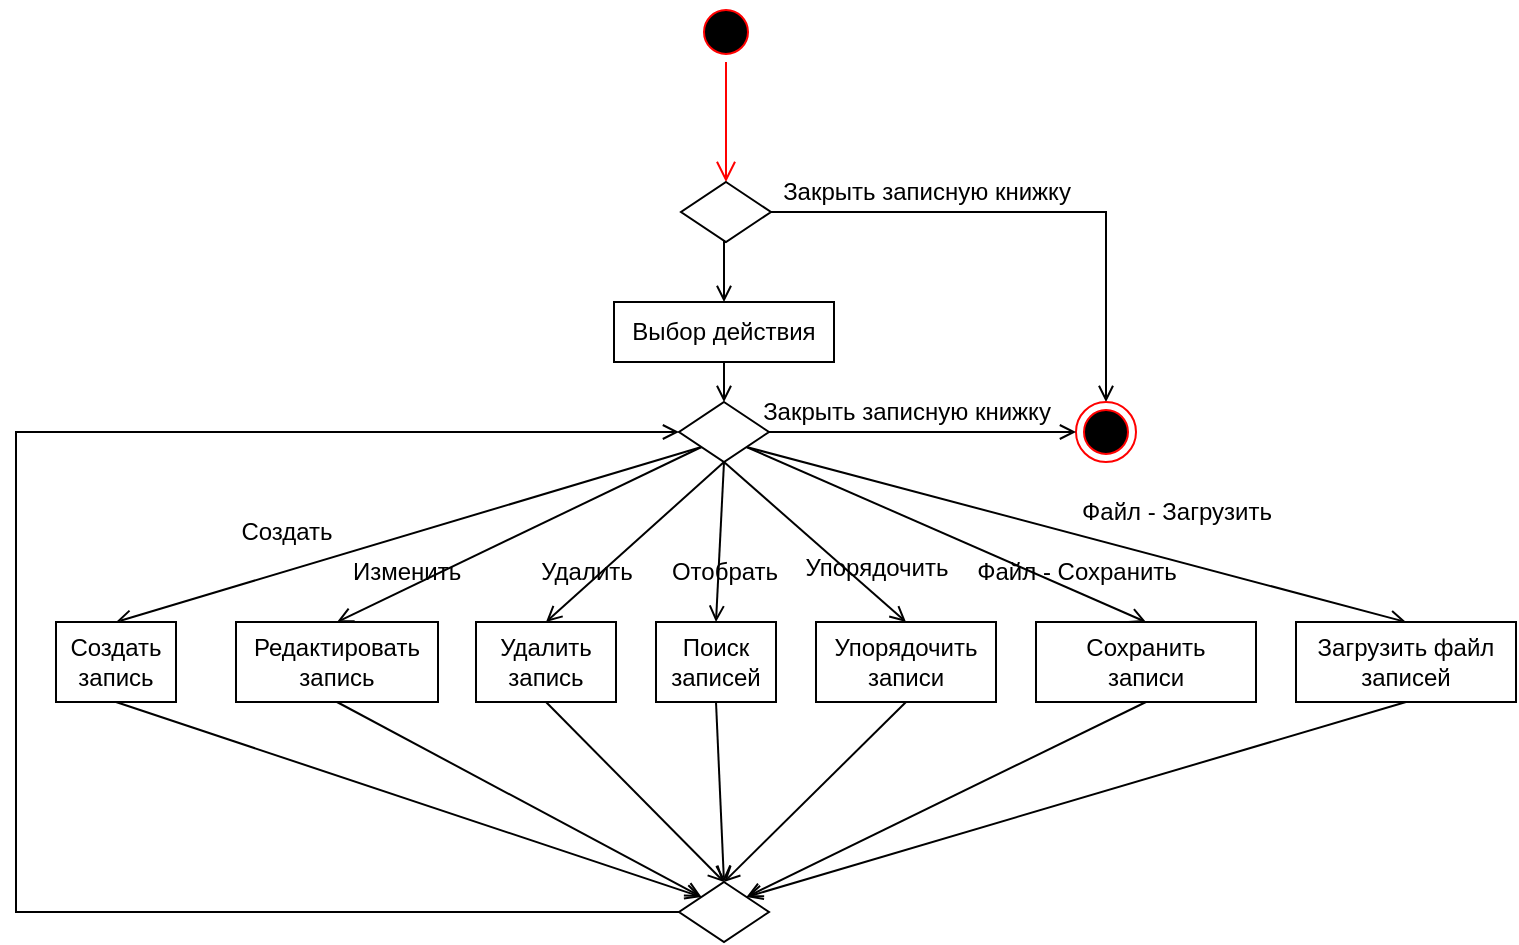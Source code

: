 <mxfile version="24.5.5" type="device">
  <diagram name="Страница — 1" id="R9V8dsPeqVM1okqB5-5_">
    <mxGraphModel dx="880" dy="434" grid="1" gridSize="10" guides="1" tooltips="1" connect="1" arrows="1" fold="1" page="1" pageScale="1" pageWidth="827" pageHeight="1169" math="0" shadow="0">
      <root>
        <mxCell id="0" />
        <mxCell id="1" parent="0" />
        <mxCell id="Bw6eXNRRDr9AI6nDFW1N-1" value="" style="ellipse;html=1;shape=startState;fillColor=#000000;strokeColor=#ff0000;" vertex="1" parent="1">
          <mxGeometry x="400" y="180" width="30" height="30" as="geometry" />
        </mxCell>
        <mxCell id="Bw6eXNRRDr9AI6nDFW1N-2" value="" style="edgeStyle=orthogonalEdgeStyle;html=1;verticalAlign=bottom;endArrow=open;endSize=8;strokeColor=#ff0000;rounded=0;" edge="1" source="Bw6eXNRRDr9AI6nDFW1N-1" parent="1">
          <mxGeometry relative="1" as="geometry">
            <mxPoint x="415" y="270" as="targetPoint" />
          </mxGeometry>
        </mxCell>
        <mxCell id="Bw6eXNRRDr9AI6nDFW1N-5" style="edgeStyle=orthogonalEdgeStyle;rounded=0;orthogonalLoop=1;jettySize=auto;html=1;exitX=1;exitY=0.5;exitDx=0;exitDy=0;entryX=0.5;entryY=0;entryDx=0;entryDy=0;endArrow=open;endFill=0;" edge="1" parent="1" source="Bw6eXNRRDr9AI6nDFW1N-3" target="Bw6eXNRRDr9AI6nDFW1N-4">
          <mxGeometry relative="1" as="geometry" />
        </mxCell>
        <mxCell id="Bw6eXNRRDr9AI6nDFW1N-8" style="edgeStyle=orthogonalEdgeStyle;rounded=0;orthogonalLoop=1;jettySize=auto;html=1;exitX=0.5;exitY=1;exitDx=0;exitDy=0;entryX=0.5;entryY=0;entryDx=0;entryDy=0;endArrow=open;endFill=0;" edge="1" parent="1" source="Bw6eXNRRDr9AI6nDFW1N-3" target="Bw6eXNRRDr9AI6nDFW1N-7">
          <mxGeometry relative="1" as="geometry" />
        </mxCell>
        <mxCell id="Bw6eXNRRDr9AI6nDFW1N-3" value="" style="rhombus;whiteSpace=wrap;html=1;" vertex="1" parent="1">
          <mxGeometry x="392.5" y="270" width="45" height="30" as="geometry" />
        </mxCell>
        <mxCell id="Bw6eXNRRDr9AI6nDFW1N-4" value="" style="ellipse;html=1;shape=endState;fillColor=#000000;strokeColor=#ff0000;" vertex="1" parent="1">
          <mxGeometry x="590" y="380" width="30" height="30" as="geometry" />
        </mxCell>
        <mxCell id="Bw6eXNRRDr9AI6nDFW1N-6" value="Закрыть записную книжку" style="text;html=1;align=center;verticalAlign=middle;resizable=0;points=[];autosize=1;strokeColor=none;fillColor=none;" vertex="1" parent="1">
          <mxGeometry x="430" y="260" width="170" height="30" as="geometry" />
        </mxCell>
        <mxCell id="Bw6eXNRRDr9AI6nDFW1N-10" style="edgeStyle=orthogonalEdgeStyle;rounded=0;orthogonalLoop=1;jettySize=auto;html=1;exitX=0.5;exitY=1;exitDx=0;exitDy=0;entryX=0.5;entryY=0;entryDx=0;entryDy=0;endArrow=open;endFill=0;" edge="1" parent="1" source="Bw6eXNRRDr9AI6nDFW1N-7" target="Bw6eXNRRDr9AI6nDFW1N-9">
          <mxGeometry relative="1" as="geometry" />
        </mxCell>
        <mxCell id="Bw6eXNRRDr9AI6nDFW1N-7" value="Выбор действия" style="html=1;whiteSpace=wrap;" vertex="1" parent="1">
          <mxGeometry x="359" y="330" width="110" height="30" as="geometry" />
        </mxCell>
        <mxCell id="Bw6eXNRRDr9AI6nDFW1N-11" style="edgeStyle=orthogonalEdgeStyle;rounded=0;orthogonalLoop=1;jettySize=auto;html=1;exitX=1;exitY=0.5;exitDx=0;exitDy=0;entryX=0;entryY=0.5;entryDx=0;entryDy=0;endArrow=open;endFill=0;" edge="1" parent="1" source="Bw6eXNRRDr9AI6nDFW1N-9" target="Bw6eXNRRDr9AI6nDFW1N-4">
          <mxGeometry relative="1" as="geometry" />
        </mxCell>
        <mxCell id="Bw6eXNRRDr9AI6nDFW1N-20" style="rounded=0;orthogonalLoop=1;jettySize=auto;html=1;exitX=0;exitY=1;exitDx=0;exitDy=0;entryX=0.5;entryY=0;entryDx=0;entryDy=0;endArrow=open;endFill=0;" edge="1" parent="1" source="Bw6eXNRRDr9AI6nDFW1N-9" target="Bw6eXNRRDr9AI6nDFW1N-13">
          <mxGeometry relative="1" as="geometry" />
        </mxCell>
        <mxCell id="Bw6eXNRRDr9AI6nDFW1N-21" style="rounded=0;orthogonalLoop=1;jettySize=auto;html=1;exitX=0;exitY=1;exitDx=0;exitDy=0;entryX=0.5;entryY=0;entryDx=0;entryDy=0;endArrow=open;endFill=0;" edge="1" parent="1" source="Bw6eXNRRDr9AI6nDFW1N-9" target="Bw6eXNRRDr9AI6nDFW1N-14">
          <mxGeometry relative="1" as="geometry" />
        </mxCell>
        <mxCell id="Bw6eXNRRDr9AI6nDFW1N-22" style="rounded=0;orthogonalLoop=1;jettySize=auto;html=1;exitX=0.5;exitY=1;exitDx=0;exitDy=0;entryX=0.5;entryY=0;entryDx=0;entryDy=0;endArrow=open;endFill=0;" edge="1" parent="1" source="Bw6eXNRRDr9AI6nDFW1N-9" target="Bw6eXNRRDr9AI6nDFW1N-15">
          <mxGeometry relative="1" as="geometry" />
        </mxCell>
        <mxCell id="Bw6eXNRRDr9AI6nDFW1N-23" style="rounded=0;orthogonalLoop=1;jettySize=auto;html=1;exitX=0.5;exitY=1;exitDx=0;exitDy=0;entryX=0.5;entryY=0;entryDx=0;entryDy=0;endArrow=open;endFill=0;" edge="1" parent="1" source="Bw6eXNRRDr9AI6nDFW1N-9" target="Bw6eXNRRDr9AI6nDFW1N-16">
          <mxGeometry relative="1" as="geometry" />
        </mxCell>
        <mxCell id="Bw6eXNRRDr9AI6nDFW1N-25" style="rounded=0;orthogonalLoop=1;jettySize=auto;html=1;exitX=0.5;exitY=1;exitDx=0;exitDy=0;entryX=0.5;entryY=0;entryDx=0;entryDy=0;endArrow=open;endFill=0;" edge="1" parent="1" source="Bw6eXNRRDr9AI6nDFW1N-9" target="Bw6eXNRRDr9AI6nDFW1N-17">
          <mxGeometry relative="1" as="geometry" />
        </mxCell>
        <mxCell id="Bw6eXNRRDr9AI6nDFW1N-26" style="rounded=0;orthogonalLoop=1;jettySize=auto;html=1;exitX=1;exitY=1;exitDx=0;exitDy=0;entryX=0.5;entryY=0;entryDx=0;entryDy=0;endArrow=open;endFill=0;" edge="1" parent="1" source="Bw6eXNRRDr9AI6nDFW1N-9" target="Bw6eXNRRDr9AI6nDFW1N-18">
          <mxGeometry relative="1" as="geometry" />
        </mxCell>
        <mxCell id="Bw6eXNRRDr9AI6nDFW1N-27" style="rounded=0;orthogonalLoop=1;jettySize=auto;html=1;exitX=1;exitY=1;exitDx=0;exitDy=0;entryX=0.5;entryY=0;entryDx=0;entryDy=0;endArrow=open;endFill=0;" edge="1" parent="1" source="Bw6eXNRRDr9AI6nDFW1N-9" target="Bw6eXNRRDr9AI6nDFW1N-19">
          <mxGeometry relative="1" as="geometry" />
        </mxCell>
        <mxCell id="Bw6eXNRRDr9AI6nDFW1N-9" value="" style="rhombus;whiteSpace=wrap;html=1;" vertex="1" parent="1">
          <mxGeometry x="391.5" y="380" width="45" height="30" as="geometry" />
        </mxCell>
        <mxCell id="Bw6eXNRRDr9AI6nDFW1N-12" value="Закрыть записную книжку" style="text;html=1;align=center;verticalAlign=middle;resizable=0;points=[];autosize=1;strokeColor=none;fillColor=none;" vertex="1" parent="1">
          <mxGeometry x="420" y="370" width="170" height="30" as="geometry" />
        </mxCell>
        <mxCell id="Bw6eXNRRDr9AI6nDFW1N-35" style="rounded=0;orthogonalLoop=1;jettySize=auto;html=1;exitX=0.5;exitY=1;exitDx=0;exitDy=0;entryX=0;entryY=0;entryDx=0;entryDy=0;endArrow=open;endFill=0;" edge="1" parent="1" source="Bw6eXNRRDr9AI6nDFW1N-13" target="Bw6eXNRRDr9AI6nDFW1N-28">
          <mxGeometry relative="1" as="geometry" />
        </mxCell>
        <mxCell id="Bw6eXNRRDr9AI6nDFW1N-13" value="Создать запись" style="html=1;whiteSpace=wrap;" vertex="1" parent="1">
          <mxGeometry x="80" y="490" width="60" height="40" as="geometry" />
        </mxCell>
        <mxCell id="Bw6eXNRRDr9AI6nDFW1N-34" style="rounded=0;orthogonalLoop=1;jettySize=auto;html=1;exitX=0.5;exitY=1;exitDx=0;exitDy=0;entryX=0;entryY=0;entryDx=0;entryDy=0;endArrow=open;endFill=0;" edge="1" parent="1" source="Bw6eXNRRDr9AI6nDFW1N-14" target="Bw6eXNRRDr9AI6nDFW1N-28">
          <mxGeometry relative="1" as="geometry" />
        </mxCell>
        <mxCell id="Bw6eXNRRDr9AI6nDFW1N-14" value="Редактировать запись" style="html=1;whiteSpace=wrap;" vertex="1" parent="1">
          <mxGeometry x="170" y="490" width="101" height="40" as="geometry" />
        </mxCell>
        <mxCell id="Bw6eXNRRDr9AI6nDFW1N-29" style="rounded=0;orthogonalLoop=1;jettySize=auto;html=1;exitX=0.5;exitY=1;exitDx=0;exitDy=0;entryX=0.5;entryY=0;entryDx=0;entryDy=0;endArrow=open;endFill=0;" edge="1" parent="1" source="Bw6eXNRRDr9AI6nDFW1N-15" target="Bw6eXNRRDr9AI6nDFW1N-28">
          <mxGeometry relative="1" as="geometry" />
        </mxCell>
        <mxCell id="Bw6eXNRRDr9AI6nDFW1N-15" value="Удалить запись" style="html=1;whiteSpace=wrap;" vertex="1" parent="1">
          <mxGeometry x="290" y="490" width="70" height="40" as="geometry" />
        </mxCell>
        <mxCell id="Bw6eXNRRDr9AI6nDFW1N-30" style="rounded=0;orthogonalLoop=1;jettySize=auto;html=1;exitX=0.5;exitY=1;exitDx=0;exitDy=0;entryX=0.5;entryY=0;entryDx=0;entryDy=0;endArrow=open;endFill=0;" edge="1" parent="1" source="Bw6eXNRRDr9AI6nDFW1N-16" target="Bw6eXNRRDr9AI6nDFW1N-28">
          <mxGeometry relative="1" as="geometry" />
        </mxCell>
        <mxCell id="Bw6eXNRRDr9AI6nDFW1N-16" value="Поиск записей" style="html=1;whiteSpace=wrap;" vertex="1" parent="1">
          <mxGeometry x="380" y="490" width="60" height="40" as="geometry" />
        </mxCell>
        <mxCell id="Bw6eXNRRDr9AI6nDFW1N-31" style="rounded=0;orthogonalLoop=1;jettySize=auto;html=1;exitX=0.5;exitY=1;exitDx=0;exitDy=0;entryX=0.5;entryY=0;entryDx=0;entryDy=0;endArrow=open;endFill=0;" edge="1" parent="1" source="Bw6eXNRRDr9AI6nDFW1N-17" target="Bw6eXNRRDr9AI6nDFW1N-28">
          <mxGeometry relative="1" as="geometry" />
        </mxCell>
        <mxCell id="Bw6eXNRRDr9AI6nDFW1N-17" value="Упорядочить&lt;div&gt;записи&lt;/div&gt;" style="html=1;whiteSpace=wrap;" vertex="1" parent="1">
          <mxGeometry x="460" y="490" width="90" height="40" as="geometry" />
        </mxCell>
        <mxCell id="Bw6eXNRRDr9AI6nDFW1N-32" style="rounded=0;orthogonalLoop=1;jettySize=auto;html=1;exitX=0.5;exitY=1;exitDx=0;exitDy=0;entryX=1;entryY=0;entryDx=0;entryDy=0;endArrow=open;endFill=0;" edge="1" parent="1" source="Bw6eXNRRDr9AI6nDFW1N-18" target="Bw6eXNRRDr9AI6nDFW1N-28">
          <mxGeometry relative="1" as="geometry" />
        </mxCell>
        <mxCell id="Bw6eXNRRDr9AI6nDFW1N-18" value="Сохранить&lt;div&gt;записи&lt;/div&gt;" style="html=1;whiteSpace=wrap;" vertex="1" parent="1">
          <mxGeometry x="570" y="490" width="110" height="40" as="geometry" />
        </mxCell>
        <mxCell id="Bw6eXNRRDr9AI6nDFW1N-33" style="rounded=0;orthogonalLoop=1;jettySize=auto;html=1;exitX=0.5;exitY=1;exitDx=0;exitDy=0;entryX=1;entryY=0;entryDx=0;entryDy=0;endArrow=open;endFill=0;" edge="1" parent="1" source="Bw6eXNRRDr9AI6nDFW1N-19" target="Bw6eXNRRDr9AI6nDFW1N-28">
          <mxGeometry relative="1" as="geometry" />
        </mxCell>
        <mxCell id="Bw6eXNRRDr9AI6nDFW1N-19" value="Загрузить файл&lt;div&gt;записей&lt;/div&gt;" style="html=1;whiteSpace=wrap;" vertex="1" parent="1">
          <mxGeometry x="700" y="490" width="110" height="40" as="geometry" />
        </mxCell>
        <mxCell id="Bw6eXNRRDr9AI6nDFW1N-36" style="edgeStyle=orthogonalEdgeStyle;rounded=0;orthogonalLoop=1;jettySize=auto;html=1;exitX=0;exitY=0.5;exitDx=0;exitDy=0;entryX=0;entryY=0.5;entryDx=0;entryDy=0;endArrow=open;endFill=0;" edge="1" parent="1" source="Bw6eXNRRDr9AI6nDFW1N-28" target="Bw6eXNRRDr9AI6nDFW1N-9">
          <mxGeometry relative="1" as="geometry">
            <Array as="points">
              <mxPoint x="60" y="635" />
              <mxPoint x="60" y="395" />
            </Array>
          </mxGeometry>
        </mxCell>
        <mxCell id="Bw6eXNRRDr9AI6nDFW1N-28" value="" style="rhombus;whiteSpace=wrap;html=1;" vertex="1" parent="1">
          <mxGeometry x="391.5" y="620" width="45" height="30" as="geometry" />
        </mxCell>
        <mxCell id="Bw6eXNRRDr9AI6nDFW1N-37" value="Создать" style="text;html=1;align=center;verticalAlign=middle;resizable=0;points=[];autosize=1;strokeColor=none;fillColor=none;" vertex="1" parent="1">
          <mxGeometry x="160" y="430" width="70" height="30" as="geometry" />
        </mxCell>
        <mxCell id="Bw6eXNRRDr9AI6nDFW1N-38" value="Изменить" style="text;html=1;align=center;verticalAlign=middle;resizable=0;points=[];autosize=1;strokeColor=none;fillColor=none;" vertex="1" parent="1">
          <mxGeometry x="215" y="450" width="80" height="30" as="geometry" />
        </mxCell>
        <mxCell id="Bw6eXNRRDr9AI6nDFW1N-39" value="Удалить" style="text;html=1;align=center;verticalAlign=middle;resizable=0;points=[];autosize=1;strokeColor=none;fillColor=none;" vertex="1" parent="1">
          <mxGeometry x="310" y="450" width="70" height="30" as="geometry" />
        </mxCell>
        <mxCell id="Bw6eXNRRDr9AI6nDFW1N-42" value="Отобрать" style="text;html=1;align=center;verticalAlign=middle;resizable=0;points=[];autosize=1;strokeColor=none;fillColor=none;" vertex="1" parent="1">
          <mxGeometry x="374" y="450" width="80" height="30" as="geometry" />
        </mxCell>
        <mxCell id="Bw6eXNRRDr9AI6nDFW1N-43" value="Упорядочить" style="text;html=1;align=center;verticalAlign=middle;resizable=0;points=[];autosize=1;strokeColor=none;fillColor=none;" vertex="1" parent="1">
          <mxGeometry x="445" y="448" width="90" height="30" as="geometry" />
        </mxCell>
        <mxCell id="Bw6eXNRRDr9AI6nDFW1N-44" value="Файл - Сохранить" style="text;html=1;align=center;verticalAlign=middle;resizable=0;points=[];autosize=1;strokeColor=none;fillColor=none;" vertex="1" parent="1">
          <mxGeometry x="530" y="450" width="120" height="30" as="geometry" />
        </mxCell>
        <mxCell id="Bw6eXNRRDr9AI6nDFW1N-45" value="Файл - Загрузить" style="text;html=1;align=center;verticalAlign=middle;resizable=0;points=[];autosize=1;strokeColor=none;fillColor=none;" vertex="1" parent="1">
          <mxGeometry x="580" y="420" width="120" height="30" as="geometry" />
        </mxCell>
      </root>
    </mxGraphModel>
  </diagram>
</mxfile>
